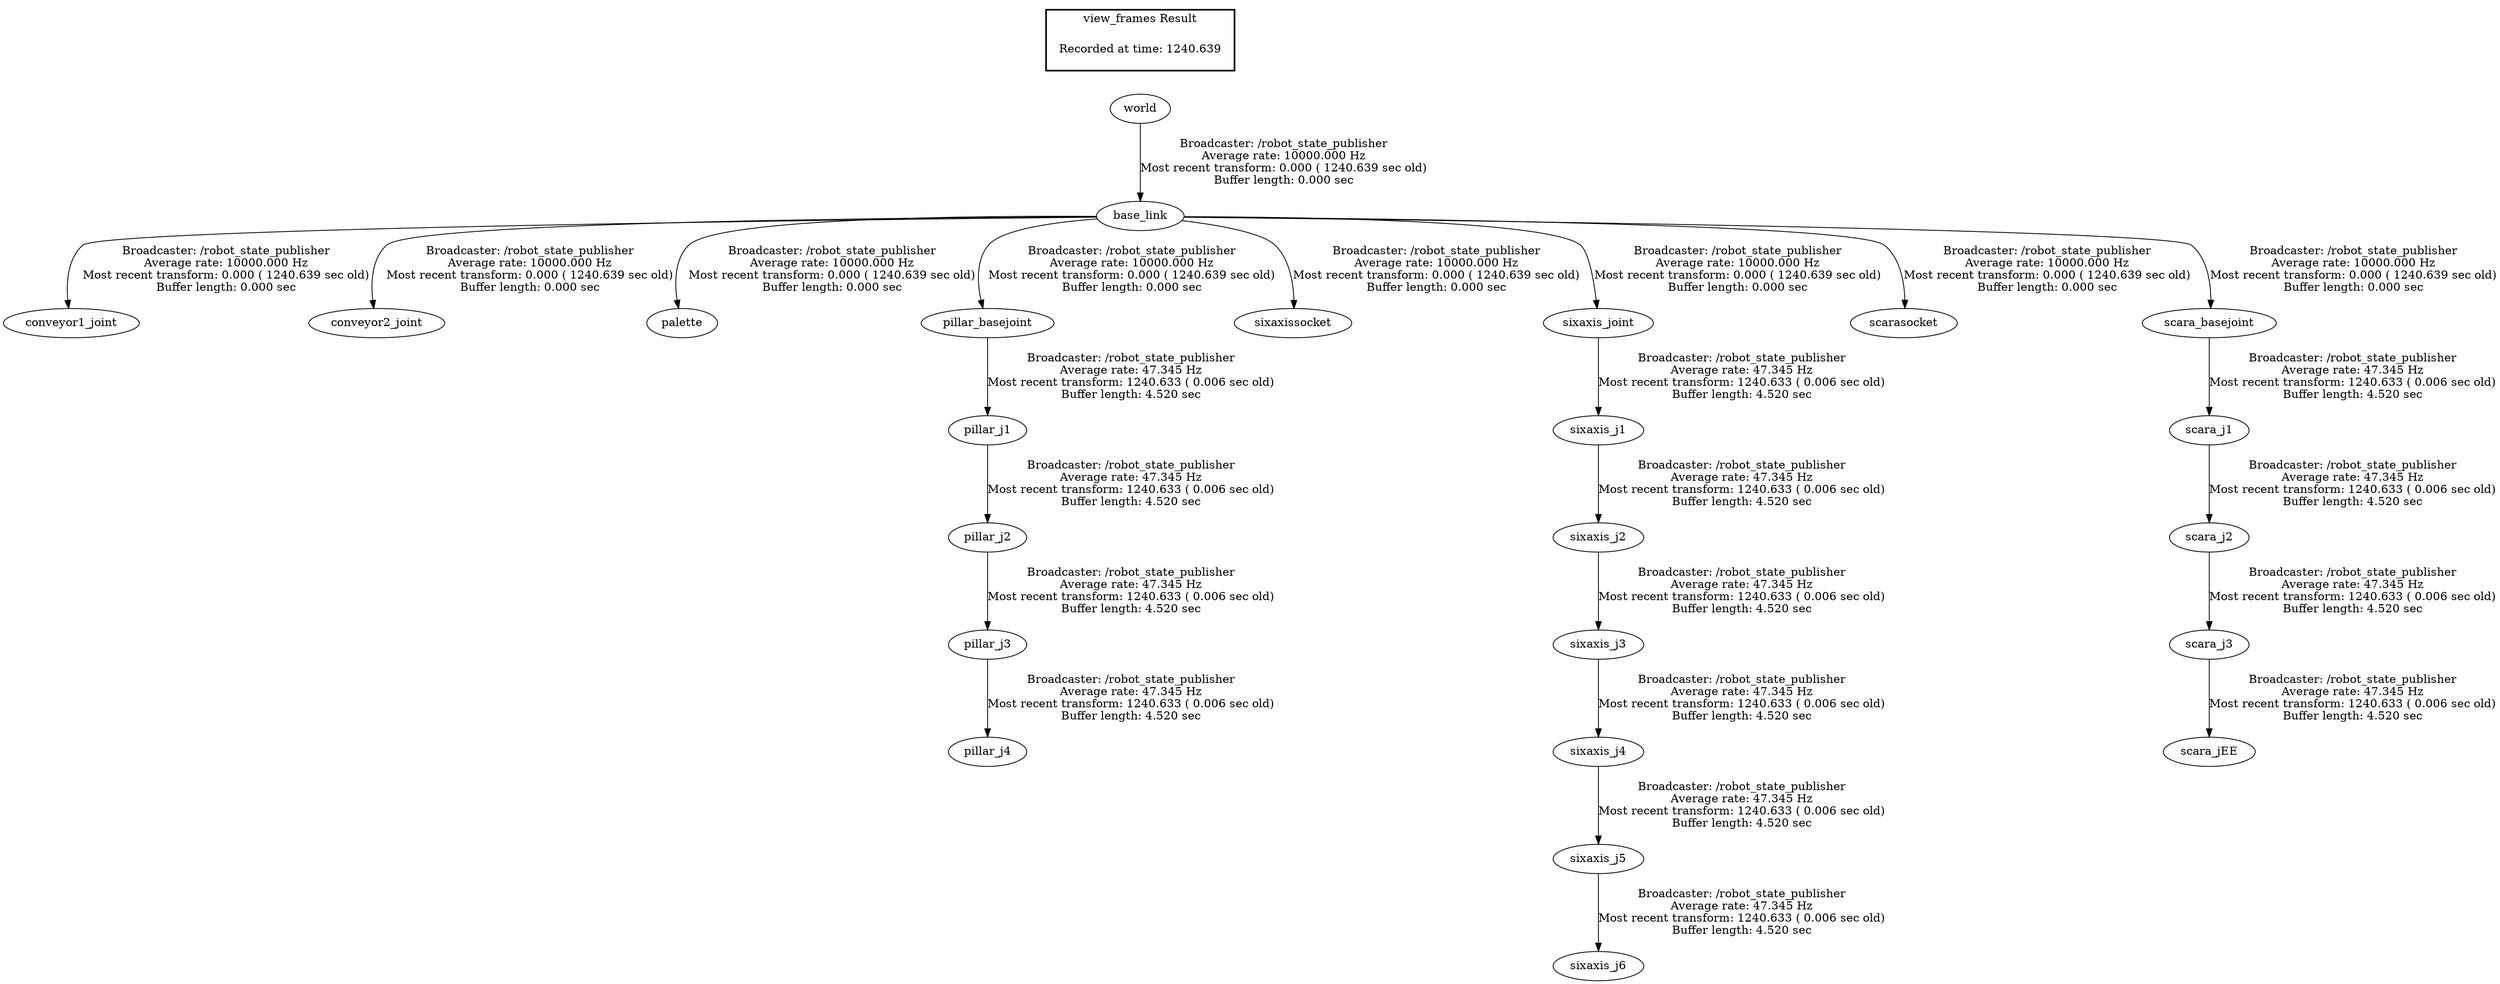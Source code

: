 digraph G {
"world" -> "base_link"[label="Broadcaster: /robot_state_publisher\nAverage rate: 10000.000 Hz\nMost recent transform: 0.000 ( 1240.639 sec old)\nBuffer length: 0.000 sec\n"];
"base_link" -> "conveyor1_joint"[label="Broadcaster: /robot_state_publisher\nAverage rate: 10000.000 Hz\nMost recent transform: 0.000 ( 1240.639 sec old)\nBuffer length: 0.000 sec\n"];
"base_link" -> "conveyor2_joint"[label="Broadcaster: /robot_state_publisher\nAverage rate: 10000.000 Hz\nMost recent transform: 0.000 ( 1240.639 sec old)\nBuffer length: 0.000 sec\n"];
"base_link" -> "palette"[label="Broadcaster: /robot_state_publisher\nAverage rate: 10000.000 Hz\nMost recent transform: 0.000 ( 1240.639 sec old)\nBuffer length: 0.000 sec\n"];
"base_link" -> "pillar_basejoint"[label="Broadcaster: /robot_state_publisher\nAverage rate: 10000.000 Hz\nMost recent transform: 0.000 ( 1240.639 sec old)\nBuffer length: 0.000 sec\n"];
"base_link" -> "sixaxissocket"[label="Broadcaster: /robot_state_publisher\nAverage rate: 10000.000 Hz\nMost recent transform: 0.000 ( 1240.639 sec old)\nBuffer length: 0.000 sec\n"];
"base_link" -> "sixaxis_joint"[label="Broadcaster: /robot_state_publisher\nAverage rate: 10000.000 Hz\nMost recent transform: 0.000 ( 1240.639 sec old)\nBuffer length: 0.000 sec\n"];
"base_link" -> "scarasocket"[label="Broadcaster: /robot_state_publisher\nAverage rate: 10000.000 Hz\nMost recent transform: 0.000 ( 1240.639 sec old)\nBuffer length: 0.000 sec\n"];
"base_link" -> "scara_basejoint"[label="Broadcaster: /robot_state_publisher\nAverage rate: 10000.000 Hz\nMost recent transform: 0.000 ( 1240.639 sec old)\nBuffer length: 0.000 sec\n"];
"pillar_basejoint" -> "pillar_j1"[label="Broadcaster: /robot_state_publisher\nAverage rate: 47.345 Hz\nMost recent transform: 1240.633 ( 0.006 sec old)\nBuffer length: 4.520 sec\n"];
"pillar_j1" -> "pillar_j2"[label="Broadcaster: /robot_state_publisher\nAverage rate: 47.345 Hz\nMost recent transform: 1240.633 ( 0.006 sec old)\nBuffer length: 4.520 sec\n"];
"pillar_j2" -> "pillar_j3"[label="Broadcaster: /robot_state_publisher\nAverage rate: 47.345 Hz\nMost recent transform: 1240.633 ( 0.006 sec old)\nBuffer length: 4.520 sec\n"];
"pillar_j3" -> "pillar_j4"[label="Broadcaster: /robot_state_publisher\nAverage rate: 47.345 Hz\nMost recent transform: 1240.633 ( 0.006 sec old)\nBuffer length: 4.520 sec\n"];
"scara_j3" -> "scara_jEE"[label="Broadcaster: /robot_state_publisher\nAverage rate: 47.345 Hz\nMost recent transform: 1240.633 ( 0.006 sec old)\nBuffer length: 4.520 sec\n"];
"scara_j2" -> "scara_j3"[label="Broadcaster: /robot_state_publisher\nAverage rate: 47.345 Hz\nMost recent transform: 1240.633 ( 0.006 sec old)\nBuffer length: 4.520 sec\n"];
"sixaxis_joint" -> "sixaxis_j1"[label="Broadcaster: /robot_state_publisher\nAverage rate: 47.345 Hz\nMost recent transform: 1240.633 ( 0.006 sec old)\nBuffer length: 4.520 sec\n"];
"sixaxis_j1" -> "sixaxis_j2"[label="Broadcaster: /robot_state_publisher\nAverage rate: 47.345 Hz\nMost recent transform: 1240.633 ( 0.006 sec old)\nBuffer length: 4.520 sec\n"];
"sixaxis_j2" -> "sixaxis_j3"[label="Broadcaster: /robot_state_publisher\nAverage rate: 47.345 Hz\nMost recent transform: 1240.633 ( 0.006 sec old)\nBuffer length: 4.520 sec\n"];
"sixaxis_j3" -> "sixaxis_j4"[label="Broadcaster: /robot_state_publisher\nAverage rate: 47.345 Hz\nMost recent transform: 1240.633 ( 0.006 sec old)\nBuffer length: 4.520 sec\n"];
"sixaxis_j4" -> "sixaxis_j5"[label="Broadcaster: /robot_state_publisher\nAverage rate: 47.345 Hz\nMost recent transform: 1240.633 ( 0.006 sec old)\nBuffer length: 4.520 sec\n"];
"sixaxis_j5" -> "sixaxis_j6"[label="Broadcaster: /robot_state_publisher\nAverage rate: 47.345 Hz\nMost recent transform: 1240.633 ( 0.006 sec old)\nBuffer length: 4.520 sec\n"];
"scara_basejoint" -> "scara_j1"[label="Broadcaster: /robot_state_publisher\nAverage rate: 47.345 Hz\nMost recent transform: 1240.633 ( 0.006 sec old)\nBuffer length: 4.520 sec\n"];
"scara_j1" -> "scara_j2"[label="Broadcaster: /robot_state_publisher\nAverage rate: 47.345 Hz\nMost recent transform: 1240.633 ( 0.006 sec old)\nBuffer length: 4.520 sec\n"];
edge [style=invis];
 subgraph cluster_legend { style=bold; color=black; label ="view_frames Result";
"Recorded at time: 1240.639"[ shape=plaintext ] ;
 }->"world";
}